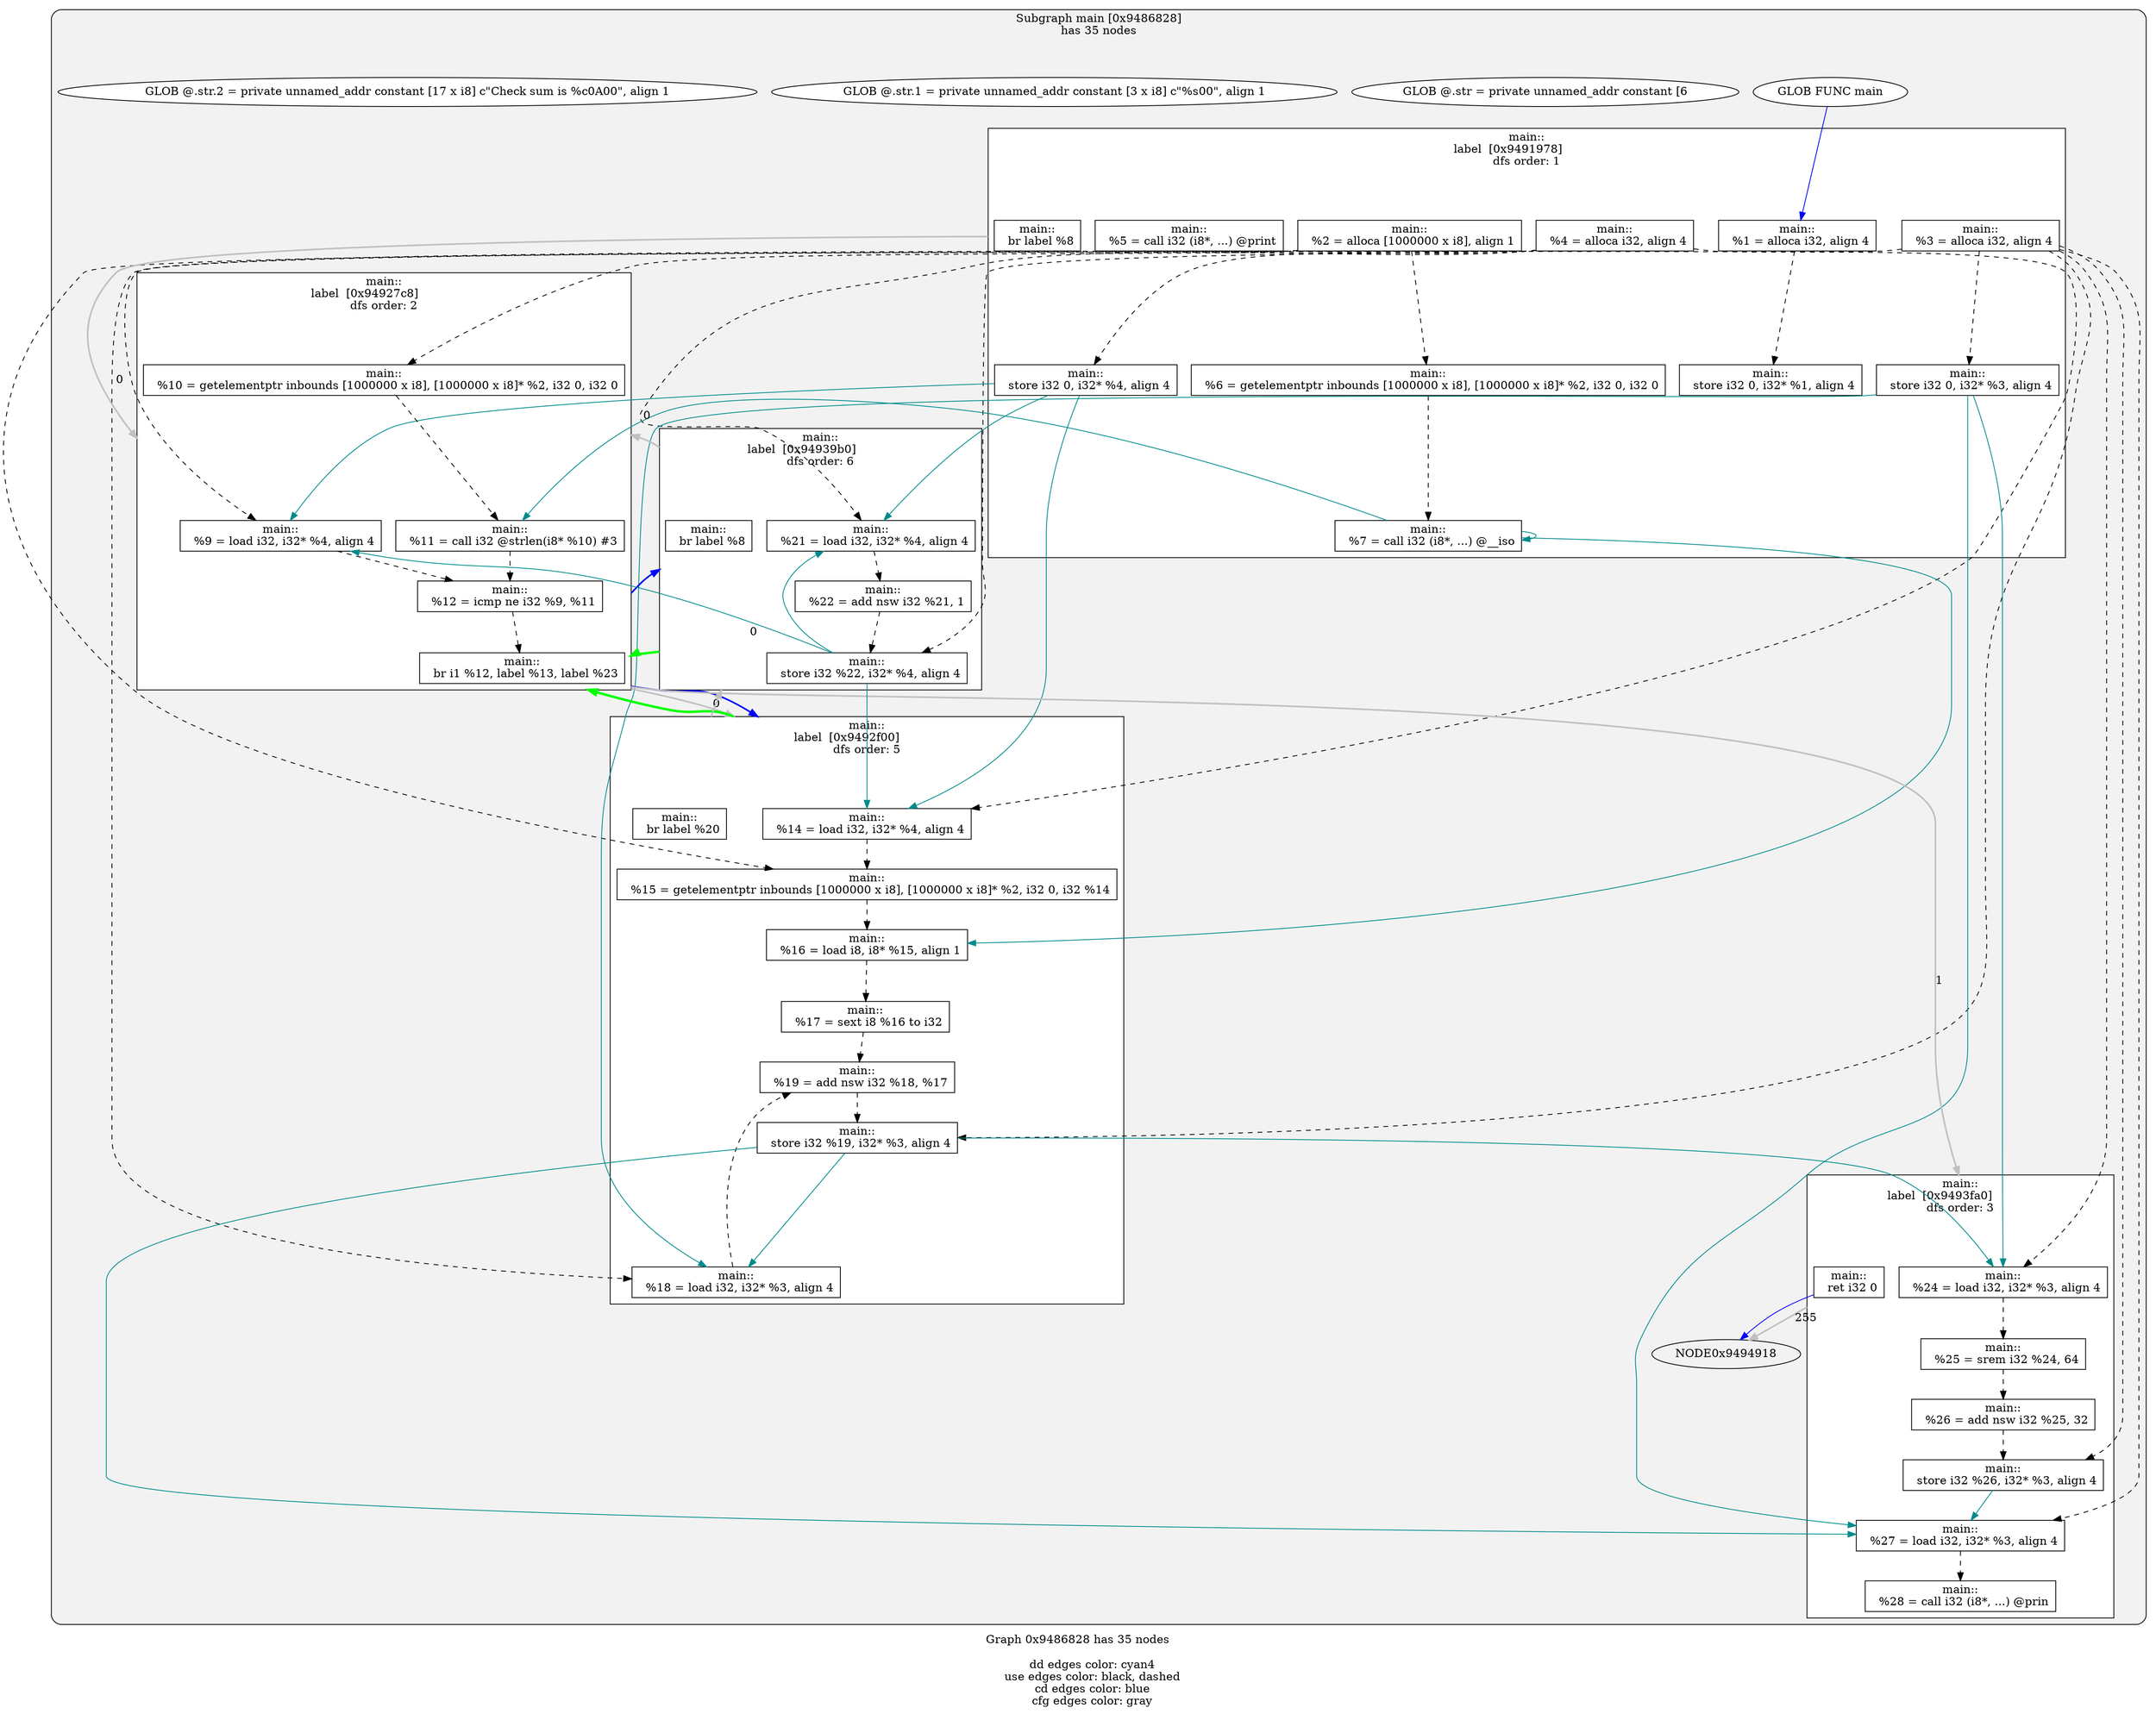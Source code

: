 digraph "DependenceGraph" {
	compound=true label="Graph 0x9486828 has 35 nodes\n
	dd edges color: cyan4
	use edges color: black, dashed
	cd edges color: blue
	cfg edges color: gray"

	/* subgraph 0x9486828 nodes */
	subgraph cluster_0x9486828 {
		style="filled, rounded" fillcolor=gray95
		label="Subgraph main [0x9486828]\nhas 35 nodes
"
		/* Basic Block main::
label  [0x9491978] */
		subgraph cluster_bb_0x9491978 {
			style=filled fillcolor=white
			label="main::
label  [0x9491978]		\ndfs order: 1"
			NODE0x9491a88 [shape=rect label="0x9483ed4"]
			NODE0x9491ba8 [shape=rect label="0x9487e4c"]
			NODE0x9491cc8 [shape=rect label="0x9487e84"]
			NODE0x9491df8 [shape=rect label="0x948856c"]
			NODE0x9491f28 [shape=rect label="0x94885b0"]
			NODE0x9492058 [shape=rect label="0x94885f0"]
			NODE0x94921a0 [shape=rect label="0x9488644"]
			NODE0x94922d0 [shape=rect label="0x9488694"]
			NODE0x9492418 [shape=rect label="0x94886d8"]
			NODE0x9492548 [shape=rect label="0x9488718"]
			NODE0x9492678 [shape=rect label="0x948874c"]
		} /* cluster_bb_0x9491978 */

		/* Basic Block main::
label  [0x94927c8] */
		subgraph cluster_bb_0x94927c8 {
			style=filled fillcolor=white
			label="main::
label  [0x94927c8]		\ndfs order: 2"
			NODE0x94928d8 [shape=rect label="0x948877c"]
			NODE0x9492a08 [shape=rect label="0x94887cc"]
			NODE0x9492b38 [shape=rect label="0x9488810"]
			NODE0x9492c80 [shape=rect label="0x9488858"]
			NODE0x9492db0 [shape=rect label="0x94888a4"]
		} /* cluster_bb_0x94927c8 */

		/* Basic Block main::
label  [0x9492f00] */
		subgraph cluster_bb_0x9492f00 {
			style=filled fillcolor=white
			label="main::
label  [0x9492f00]		\ndfs order: 5"
			NODE0x9493010 [shape=rect label="0x94888d4"]
			NODE0x9493140 [shape=rect label="0x9488924"]
			NODE0x9493270 [shape=rect label="0x948895c"]
			NODE0x94933a0 [shape=rect label="0x9488994"]
			NODE0x94934d0 [shape=rect label="0x948a61c"]
			NODE0x9493600 [shape=rect label="0x9487dd8"]
			NODE0x9493730 [shape=rect label="0x9487e18"]
			NODE0x9493860 [shape=rect label="0x9487ebc"]
		} /* cluster_bb_0x9492f00 */

		/* Basic Block main::
label  [0x94939b0] */
		subgraph cluster_bb_0x94939b0 {
			style=filled fillcolor=white
			label="main::
label  [0x94939b0]		\ndfs order: 6"
			NODE0x9493ac0 [shape=rect label="0x948809c"]
			NODE0x9493bf0 [shape=rect label="0x94880e0"]
			NODE0x9493d20 [shape=rect label="0x94889d0"]
			NODE0x9493e50 [shape=rect label="0x9488a04"]
		} /* cluster_bb_0x94939b0 */

		/* Basic Block main::
label  [0x9493fa0] */
		subgraph cluster_bb_0x9493fa0 {
			style=filled fillcolor=white
			label="main::
label  [0x9493fa0]		\ndfs order: 3"
			NODE0x94940b0 [shape=rect label="0x9488a34"]
			NODE0x94941e0 [shape=rect label="0x9488a78"]
			NODE0x9494310 [shape=rect label="0x9488ab8"]
			NODE0x9494440 [shape=rect label="0x9488af8"]
			NODE0x9494570 [shape=rect label="0x9488b2c"]
			NODE0x94946a0 [shape=rect label="0x9486554"]
			NODE0x94947e8 [shape=rect label="0x948658c"]
		} /* cluster_bb_0x9493fa0 */

	NODE0x9492678 -> NODE0x94928d8 [penwidth=2 label="0"  ltail=cluster_bb_0x9491978  lhead=cluster_bb_0x94927c8  color="gray"]
	NODE0x9492db0 -> NODE0x9493010 [penwidth=2 label="0"  ltail=cluster_bb_0x94927c8  lhead=cluster_bb_0x9492f00  color="gray"]
	NODE0x9492db0 -> NODE0x94940b0 [penwidth=2 label="1"  ltail=cluster_bb_0x94927c8  lhead=cluster_bb_0x9493fa0  color="gray"]
	NODE0x9492db0 -> NODE0x9493010 [penwidth=2 color=blue  ltail=cluster_bb_0x94927c8  lhead=cluster_bb_0x9492f00]
	NODE0x9492db0 -> NODE0x9493ac0 [penwidth=2 color=blue  ltail=cluster_bb_0x94927c8  lhead=cluster_bb_0x94939b0]
	NODE0x9493860 -> NODE0x9493ac0 [penwidth=2 label="0"  ltail=cluster_bb_0x9492f00  lhead=cluster_bb_0x94939b0  color="gray"]
	/* post-dominance frontiers */
NODE0x9493010 -> NODE0x9492db0 [penwidth=3 color=green  ltail=cluster_bb_0x9492f00  lhead=cluster_bb_0x94927c8 constraint=false]
	NODE0x9493e50 -> NODE0x94928d8 [penwidth=2 label="0"  ltail=cluster_bb_0x94939b0  lhead=cluster_bb_0x94927c8  color="gray"]
	/* post-dominance frontiers */
NODE0x9493ac0 -> NODE0x9492db0 [penwidth=3 color=green  ltail=cluster_bb_0x94939b0  lhead=cluster_bb_0x94927c8 constraint=false]
	NODE0x94947e8 -> NODE0x9494918 [penwidth=2 label="255"  ltail=cluster_bb_0x9493fa0  lhead=cluster_bb_0x9494a18  color="gray"]
		NODE0x9491a88 [label="main::
  %1 = alloca i32, align 4" style=filled fillcolor=white]
		/* -- node 0x9483ed4
		 * ------------------------------------------- */
		/* DD edges */
		/* USE edges */
		NODE0x9491a88 -> NODE0x9491f28 [color="black" rank=max style="dashed"]
		/* CD edges */
		/* ID edges */
		NODE0x94946a0 [label="main::
  %28 = call i32 (i8*, ...) @prin" style=filled fillcolor=white]
		/* -- node 0x9486554
		 * ------------------------------------------- */
		/* DD edges */
		/* USE edges */
		/* CD edges */
		/* ID edges */
		NODE0x94947e8 [label="main::
  ret i32 0" style=filled fillcolor=white]
		/* -- node 0x948658c
		 * ------------------------------------------- */
		/* DD edges */
		/* USE edges */
		/* CD edges */
		NODE0x94947e8 -> NODE0x9494918 [color="blue"]
		/* ID edges */
		NODE0x9493600 [label="main::
  %19 = add nsw i32 %18, %17" style=filled fillcolor=white]
		/* -- node 0x9487dd8
		 * ------------------------------------------- */
		/* DD edges */
		/* USE edges */
		NODE0x9493600 -> NODE0x9493730 [color="black" rank=max style="dashed"]
		/* CD edges */
		/* ID edges */
		NODE0x9493730 [label="main::
  store i32 %19, i32* %3, align 4" style=filled fillcolor=white]
		/* -- node 0x9487e18
		 * ------------------------------------------- */
		/* DD edges */
		NODE0x9493730 -> NODE0x94934d0 [color="cyan4" rank=max]
		NODE0x9493730 -> NODE0x94940b0 [color="cyan4" rank=max]
		NODE0x9493730 -> NODE0x9494570 [color="cyan4" rank=max]
		/* USE edges */
		/* CD edges */
		/* ID edges */
		NODE0x9491ba8 [label="main::
  %2 = alloca [1000000 x i8], align 1" style=filled fillcolor=white]
		/* -- node 0x9487e4c
		 * ------------------------------------------- */
		/* DD edges */
		/* USE edges */
		NODE0x9491ba8 -> NODE0x94921a0 [color="black" rank=max style="dashed"]
		NODE0x9491ba8 -> NODE0x9492a08 [color="black" rank=max style="dashed"]
		NODE0x9491ba8 -> NODE0x9493140 [color="black" rank=max style="dashed"]
		/* CD edges */
		/* ID edges */
		NODE0x9491cc8 [label="main::
  %3 = alloca i32, align 4" style=filled fillcolor=white]
		/* -- node 0x9487e84
		 * ------------------------------------------- */
		/* DD edges */
		/* USE edges */
		NODE0x9491cc8 -> NODE0x9492418 [color="black" rank=max style="dashed"]
		NODE0x9491cc8 -> NODE0x94934d0 [color="black" rank=max style="dashed"]
		NODE0x9491cc8 -> NODE0x9493730 [color="black" rank=max style="dashed"]
		NODE0x9491cc8 -> NODE0x94940b0 [color="black" rank=max style="dashed"]
		NODE0x9491cc8 -> NODE0x9494440 [color="black" rank=max style="dashed"]
		NODE0x9491cc8 -> NODE0x9494570 [color="black" rank=max style="dashed"]
		/* CD edges */
		/* ID edges */
		NODE0x9493860 [label="main::
  br label %20" style=filled fillcolor=white]
		/* -- node 0x9487ebc
		 * ------------------------------------------- */
		/* DD edges */
		/* USE edges */
		/* CD edges */
		/* ID edges */
		NODE0x9493ac0 [label="main::
  %21 = load i32, i32* %4, align 4" style=filled fillcolor=white]
		/* -- node 0x948809c
		 * ------------------------------------------- */
		/* DD edges */
		/* USE edges */
		NODE0x9493ac0 -> NODE0x9493bf0 [color="black" rank=max style="dashed"]
		/* CD edges */
		/* ID edges */
		NODE0x9493bf0 [label="main::
  %22 = add nsw i32 %21, 1" style=filled fillcolor=white]
		/* -- node 0x94880e0
		 * ------------------------------------------- */
		/* DD edges */
		/* USE edges */
		NODE0x9493bf0 -> NODE0x9493d20 [color="black" rank=max style="dashed"]
		/* CD edges */
		/* ID edges */
		NODE0x9491df8 [label="main::
  %4 = alloca i32, align 4" style=filled fillcolor=white]
		/* -- node 0x948856c
		 * ------------------------------------------- */
		/* DD edges */
		/* USE edges */
		NODE0x9491df8 -> NODE0x9492548 [color="black" rank=max style="dashed"]
		NODE0x9491df8 -> NODE0x94928d8 [color="black" rank=max style="dashed"]
		NODE0x9491df8 -> NODE0x9493010 [color="black" rank=max style="dashed"]
		NODE0x9491df8 -> NODE0x9493ac0 [color="black" rank=max style="dashed"]
		NODE0x9491df8 -> NODE0x9493d20 [color="black" rank=max style="dashed"]
		/* CD edges */
		/* ID edges */
		NODE0x9491f28 [label="main::
  store i32 0, i32* %1, align 4" style=filled fillcolor=white]
		/* -- node 0x94885b0
		 * ------------------------------------------- */
		/* DD edges */
		/* USE edges */
		/* CD edges */
		/* ID edges */
		NODE0x9492058 [label="main::
  %5 = call i32 (i8*, ...) @print" style=filled fillcolor=white]
		/* -- node 0x94885f0
		 * ------------------------------------------- */
		/* DD edges */
		/* USE edges */
		/* CD edges */
		/* ID edges */
		NODE0x94921a0 [label="main::
  %6 = getelementptr inbounds [1000000 x i8], [1000000 x i8]* %2, i32 0, i32 0" style=filled fillcolor=white]
		/* -- node 0x9488644
		 * ------------------------------------------- */
		/* DD edges */
		/* USE edges */
		NODE0x94921a0 -> NODE0x94922d0 [color="black" rank=max style="dashed"]
		/* CD edges */
		/* ID edges */
		NODE0x94922d0 [label="main::
  %7 = call i32 (i8*, ...) @__iso" style=filled fillcolor=white]
		/* -- node 0x9488694
		 * ------------------------------------------- */
		/* DD edges */
		NODE0x94922d0 -> NODE0x94922d0 [color="cyan4" rank=max]
		NODE0x94922d0 -> NODE0x9492b38 [color="cyan4" rank=max]
		NODE0x94922d0 -> NODE0x9493270 [color="cyan4" rank=max]
		/* USE edges */
		/* CD edges */
		/* ID edges */
		NODE0x9492418 [label="main::
  store i32 0, i32* %3, align 4" style=filled fillcolor=white]
		/* -- node 0x94886d8
		 * ------------------------------------------- */
		/* DD edges */
		NODE0x9492418 -> NODE0x94934d0 [color="cyan4" rank=max]
		NODE0x9492418 -> NODE0x94940b0 [color="cyan4" rank=max]
		NODE0x9492418 -> NODE0x9494570 [color="cyan4" rank=max]
		/* USE edges */
		/* CD edges */
		/* ID edges */
		NODE0x9492548 [label="main::
  store i32 0, i32* %4, align 4" style=filled fillcolor=white]
		/* -- node 0x9488718
		 * ------------------------------------------- */
		/* DD edges */
		NODE0x9492548 -> NODE0x94928d8 [color="cyan4" rank=max]
		NODE0x9492548 -> NODE0x9493010 [color="cyan4" rank=max]
		NODE0x9492548 -> NODE0x9493ac0 [color="cyan4" rank=max]
		/* USE edges */
		/* CD edges */
		/* ID edges */
		NODE0x9492678 [label="main::
  br label %8" style=filled fillcolor=white]
		/* -- node 0x948874c
		 * ------------------------------------------- */
		/* DD edges */
		/* USE edges */
		/* CD edges */
		/* ID edges */
		NODE0x94928d8 [label="main::
  %9 = load i32, i32* %4, align 4" style=filled fillcolor=white]
		/* -- node 0x948877c
		 * ------------------------------------------- */
		/* DD edges */
		/* USE edges */
		NODE0x94928d8 -> NODE0x9492c80 [color="black" rank=max style="dashed"]
		/* CD edges */
		/* ID edges */
		NODE0x9492a08 [label="main::
  %10 = getelementptr inbounds [1000000 x i8], [1000000 x i8]* %2, i32 0, i32 0" style=filled fillcolor=white]
		/* -- node 0x94887cc
		 * ------------------------------------------- */
		/* DD edges */
		/* USE edges */
		NODE0x9492a08 -> NODE0x9492b38 [color="black" rank=max style="dashed"]
		/* CD edges */
		/* ID edges */
		NODE0x9492b38 [label="main::
  %11 = call i32 @strlen(i8* %10) #3" style=filled fillcolor=white]
		/* -- node 0x9488810
		 * ------------------------------------------- */
		/* DD edges */
		/* USE edges */
		NODE0x9492b38 -> NODE0x9492c80 [color="black" rank=max style="dashed"]
		/* CD edges */
		/* ID edges */
		NODE0x9492c80 [label="main::
  %12 = icmp ne i32 %9, %11" style=filled fillcolor=white]
		/* -- node 0x9488858
		 * ------------------------------------------- */
		/* DD edges */
		/* USE edges */
		NODE0x9492c80 -> NODE0x9492db0 [color="black" rank=max style="dashed"]
		/* CD edges */
		/* ID edges */
		NODE0x9492db0 [label="main::
  br i1 %12, label %13, label %23" style=filled fillcolor=white]
		/* -- node 0x94888a4
		 * ------------------------------------------- */
		/* DD edges */
		/* USE edges */
		/* CD edges */
		/* ID edges */
		NODE0x9493010 [label="main::
  %14 = load i32, i32* %4, align 4" style=filled fillcolor=white]
		/* -- node 0x94888d4
		 * ------------------------------------------- */
		/* DD edges */
		/* USE edges */
		NODE0x9493010 -> NODE0x9493140 [color="black" rank=max style="dashed"]
		/* CD edges */
		/* ID edges */
		NODE0x9493140 [label="main::
  %15 = getelementptr inbounds [1000000 x i8], [1000000 x i8]* %2, i32 0, i32 %14" style=filled fillcolor=white]
		/* -- node 0x9488924
		 * ------------------------------------------- */
		/* DD edges */
		/* USE edges */
		NODE0x9493140 -> NODE0x9493270 [color="black" rank=max style="dashed"]
		/* CD edges */
		/* ID edges */
		NODE0x9493270 [label="main::
  %16 = load i8, i8* %15, align 1" style=filled fillcolor=white]
		/* -- node 0x948895c
		 * ------------------------------------------- */
		/* DD edges */
		/* USE edges */
		NODE0x9493270 -> NODE0x94933a0 [color="black" rank=max style="dashed"]
		/* CD edges */
		/* ID edges */
		NODE0x94933a0 [label="main::
  %17 = sext i8 %16 to i32" style=filled fillcolor=white]
		/* -- node 0x9488994
		 * ------------------------------------------- */
		/* DD edges */
		/* USE edges */
		NODE0x94933a0 -> NODE0x9493600 [color="black" rank=max style="dashed"]
		/* CD edges */
		/* ID edges */
		NODE0x9493d20 [label="main::
  store i32 %22, i32* %4, align 4" style=filled fillcolor=white]
		/* -- node 0x94889d0
		 * ------------------------------------------- */
		/* DD edges */
		NODE0x9493d20 -> NODE0x94928d8 [color="cyan4" rank=max]
		NODE0x9493d20 -> NODE0x9493010 [color="cyan4" rank=max]
		NODE0x9493d20 -> NODE0x9493ac0 [color="cyan4" rank=max]
		/* USE edges */
		/* CD edges */
		/* ID edges */
		NODE0x9493e50 [label="main::
  br label %8" style=filled fillcolor=white]
		/* -- node 0x9488a04
		 * ------------------------------------------- */
		/* DD edges */
		/* USE edges */
		/* CD edges */
		/* ID edges */
		NODE0x94940b0 [label="main::
  %24 = load i32, i32* %3, align 4" style=filled fillcolor=white]
		/* -- node 0x9488a34
		 * ------------------------------------------- */
		/* DD edges */
		/* USE edges */
		NODE0x94940b0 -> NODE0x94941e0 [color="black" rank=max style="dashed"]
		/* CD edges */
		/* ID edges */
		NODE0x94941e0 [label="main::
  %25 = srem i32 %24, 64" style=filled fillcolor=white]
		/* -- node 0x9488a78
		 * ------------------------------------------- */
		/* DD edges */
		/* USE edges */
		NODE0x94941e0 -> NODE0x9494310 [color="black" rank=max style="dashed"]
		/* CD edges */
		/* ID edges */
		NODE0x9494310 [label="main::
  %26 = add nsw i32 %25, 32" style=filled fillcolor=white]
		/* -- node 0x9488ab8
		 * ------------------------------------------- */
		/* DD edges */
		/* USE edges */
		NODE0x9494310 -> NODE0x9494440 [color="black" rank=max style="dashed"]
		/* CD edges */
		/* ID edges */
		NODE0x9494440 [label="main::
  store i32 %26, i32* %3, align 4" style=filled fillcolor=white]
		/* -- node 0x9488af8
		 * ------------------------------------------- */
		/* DD edges */
		NODE0x9494440 -> NODE0x9494570 [color="cyan4" rank=max]
		/* USE edges */
		/* CD edges */
		/* ID edges */
		NODE0x9494570 [label="main::
  %27 = load i32, i32* %3, align 4" style=filled fillcolor=white]
		/* -- node 0x9488b2c
		 * ------------------------------------------- */
		/* DD edges */
		/* USE edges */
		NODE0x9494570 -> NODE0x94946a0 [color="black" rank=max style="dashed"]
		/* CD edges */
		/* ID edges */
		NODE0x94934d0 [label="main::
  %18 = load i32, i32* %3, align 4" style=filled fillcolor=white]
		/* -- node 0x948a61c
		 * ------------------------------------------- */
		/* DD edges */
		/* USE edges */
		NODE0x94934d0 -> NODE0x9493600 [color="black" rank=max style="dashed"]
		/* CD edges */
		/* ID edges */
		NODE0x9491878 [label="GLOB FUNC main" style=filled fillcolor=white]
		/* -- node 0x9481adc
		 * ------------------------------------------- */
		/* DD edges */
		/* USE edges */
		/* CD edges */
		NODE0x9491878 -> NODE0x9491a88 [color="blue"]
		/* ID edges */
		NODE0x9491578 [label="GLOB @.str = private unnamed_addr constant [6" style=filled fillcolor=white]
		/* -- node 0x9483df4
		 * ------------------------------------------- */
		/* DD edges */
		/* USE edges */
		/* CD edges */
		/* ID edges */
		NODE0x9491678 [label="GLOB @.str.1 = private unnamed_addr constant [3 x i8] c\"%s\00\", align 1" style=filled fillcolor=white]
		/* -- node 0x9483e54
		 * ------------------------------------------- */
		/* DD edges */
		/* USE edges */
		/* CD edges */
		/* ID edges */
		NODE0x9491778 [label="GLOB @.str.2 = private unnamed_addr constant [17 x i8] c\"Check sum is %c\0A\00\", align 1" style=filled fillcolor=white]
		/* -- node 0x9486e64
		 * ------------------------------------------- */
		/* DD edges */
		/* USE edges */
		/* CD edges */
		/* ID edges */
	}
}
